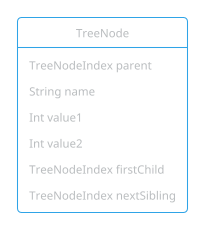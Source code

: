 @startuml
top to bottom direction
!theme cerulean-outline
object TreeNode {
  TreeNodeIndex parent
  String name
  Int value1
  Int value2
  TreeNodeIndex firstChild
  TreeNodeIndex nextSibling
}
@enduml
